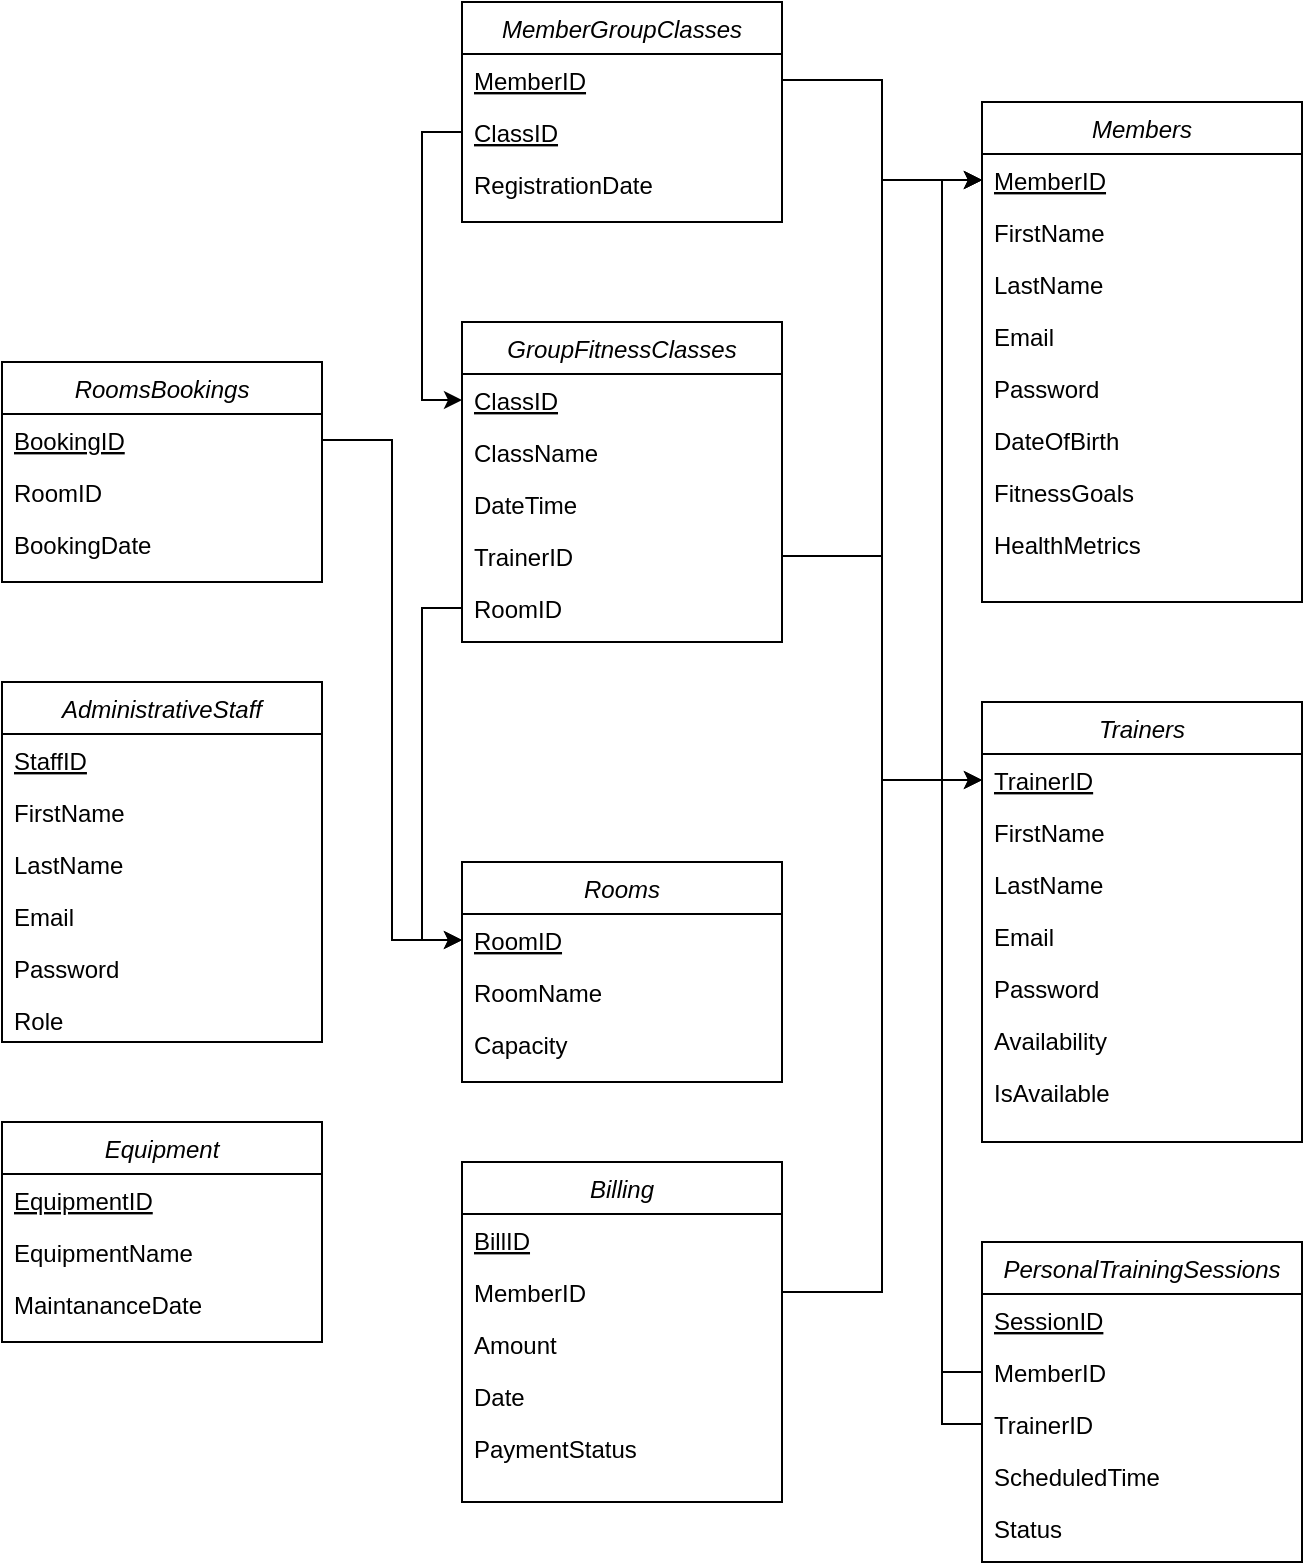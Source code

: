 <mxfile version="24.2.2" type="device">
  <diagram id="C5RBs43oDa-KdzZeNtuy" name="Page-1">
    <mxGraphModel dx="1494" dy="1016" grid="1" gridSize="10" guides="1" tooltips="1" connect="1" arrows="1" fold="1" page="1" pageScale="1" pageWidth="1654" pageHeight="1169" math="0" shadow="0">
      <root>
        <mxCell id="WIyWlLk6GJQsqaUBKTNV-0" />
        <mxCell id="WIyWlLk6GJQsqaUBKTNV-1" parent="WIyWlLk6GJQsqaUBKTNV-0" />
        <mxCell id="gN3BgkmkOlYJPfgMSFkU-0" value="Rooms" style="swimlane;fontStyle=2;align=center;verticalAlign=top;childLayout=stackLayout;horizontal=1;startSize=26;horizontalStack=0;resizeParent=1;resizeLast=0;collapsible=1;marginBottom=0;rounded=0;shadow=0;strokeWidth=1;" vertex="1" parent="WIyWlLk6GJQsqaUBKTNV-1">
          <mxGeometry x="500" y="480" width="160" height="110" as="geometry">
            <mxRectangle x="230" y="140" width="160" height="26" as="alternateBounds" />
          </mxGeometry>
        </mxCell>
        <mxCell id="gN3BgkmkOlYJPfgMSFkU-1" value="RoomID" style="text;align=left;verticalAlign=top;spacingLeft=4;spacingRight=4;overflow=hidden;rotatable=0;points=[[0,0.5],[1,0.5]];portConstraint=eastwest;fontStyle=4" vertex="1" parent="gN3BgkmkOlYJPfgMSFkU-0">
          <mxGeometry y="26" width="160" height="26" as="geometry" />
        </mxCell>
        <mxCell id="gN3BgkmkOlYJPfgMSFkU-2" value="RoomName" style="text;align=left;verticalAlign=top;spacingLeft=4;spacingRight=4;overflow=hidden;rotatable=0;points=[[0,0.5],[1,0.5]];portConstraint=eastwest;rounded=0;shadow=0;html=0;" vertex="1" parent="gN3BgkmkOlYJPfgMSFkU-0">
          <mxGeometry y="52" width="160" height="26" as="geometry" />
        </mxCell>
        <mxCell id="gN3BgkmkOlYJPfgMSFkU-3" value="Capacity" style="text;align=left;verticalAlign=top;spacingLeft=4;spacingRight=4;overflow=hidden;rotatable=0;points=[[0,0.5],[1,0.5]];portConstraint=eastwest;rounded=0;shadow=0;html=0;" vertex="1" parent="gN3BgkmkOlYJPfgMSFkU-0">
          <mxGeometry y="78" width="160" height="26" as="geometry" />
        </mxCell>
        <mxCell id="gN3BgkmkOlYJPfgMSFkU-4" value="Members" style="swimlane;fontStyle=2;align=center;verticalAlign=top;childLayout=stackLayout;horizontal=1;startSize=26;horizontalStack=0;resizeParent=1;resizeLast=0;collapsible=1;marginBottom=0;rounded=0;shadow=0;strokeWidth=1;" vertex="1" parent="WIyWlLk6GJQsqaUBKTNV-1">
          <mxGeometry x="760" y="100" width="160" height="250" as="geometry">
            <mxRectangle x="230" y="140" width="160" height="26" as="alternateBounds" />
          </mxGeometry>
        </mxCell>
        <mxCell id="gN3BgkmkOlYJPfgMSFkU-5" value="MemberID" style="text;align=left;verticalAlign=top;spacingLeft=4;spacingRight=4;overflow=hidden;rotatable=0;points=[[0,0.5],[1,0.5]];portConstraint=eastwest;fontStyle=4" vertex="1" parent="gN3BgkmkOlYJPfgMSFkU-4">
          <mxGeometry y="26" width="160" height="26" as="geometry" />
        </mxCell>
        <mxCell id="gN3BgkmkOlYJPfgMSFkU-6" value="FirstName" style="text;align=left;verticalAlign=top;spacingLeft=4;spacingRight=4;overflow=hidden;rotatable=0;points=[[0,0.5],[1,0.5]];portConstraint=eastwest;rounded=0;shadow=0;html=0;" vertex="1" parent="gN3BgkmkOlYJPfgMSFkU-4">
          <mxGeometry y="52" width="160" height="26" as="geometry" />
        </mxCell>
        <mxCell id="gN3BgkmkOlYJPfgMSFkU-7" value="LastName" style="text;align=left;verticalAlign=top;spacingLeft=4;spacingRight=4;overflow=hidden;rotatable=0;points=[[0,0.5],[1,0.5]];portConstraint=eastwest;rounded=0;shadow=0;html=0;" vertex="1" parent="gN3BgkmkOlYJPfgMSFkU-4">
          <mxGeometry y="78" width="160" height="26" as="geometry" />
        </mxCell>
        <mxCell id="gN3BgkmkOlYJPfgMSFkU-8" value="Email" style="text;align=left;verticalAlign=top;spacingLeft=4;spacingRight=4;overflow=hidden;rotatable=0;points=[[0,0.5],[1,0.5]];portConstraint=eastwest;rounded=0;shadow=0;html=0;" vertex="1" parent="gN3BgkmkOlYJPfgMSFkU-4">
          <mxGeometry y="104" width="160" height="26" as="geometry" />
        </mxCell>
        <mxCell id="gN3BgkmkOlYJPfgMSFkU-9" value="Password" style="text;align=left;verticalAlign=top;spacingLeft=4;spacingRight=4;overflow=hidden;rotatable=0;points=[[0,0.5],[1,0.5]];portConstraint=eastwest;rounded=0;shadow=0;html=0;" vertex="1" parent="gN3BgkmkOlYJPfgMSFkU-4">
          <mxGeometry y="130" width="160" height="26" as="geometry" />
        </mxCell>
        <mxCell id="gN3BgkmkOlYJPfgMSFkU-10" value="DateOfBirth&#xa;" style="text;align=left;verticalAlign=top;spacingLeft=4;spacingRight=4;overflow=hidden;rotatable=0;points=[[0,0.5],[1,0.5]];portConstraint=eastwest;rounded=0;shadow=0;html=0;" vertex="1" parent="gN3BgkmkOlYJPfgMSFkU-4">
          <mxGeometry y="156" width="160" height="26" as="geometry" />
        </mxCell>
        <mxCell id="gN3BgkmkOlYJPfgMSFkU-11" value="FitnessGoals" style="text;align=left;verticalAlign=top;spacingLeft=4;spacingRight=4;overflow=hidden;rotatable=0;points=[[0,0.5],[1,0.5]];portConstraint=eastwest;rounded=0;shadow=0;html=0;" vertex="1" parent="gN3BgkmkOlYJPfgMSFkU-4">
          <mxGeometry y="182" width="160" height="26" as="geometry" />
        </mxCell>
        <mxCell id="gN3BgkmkOlYJPfgMSFkU-12" value="HealthMetrics" style="text;align=left;verticalAlign=top;spacingLeft=4;spacingRight=4;overflow=hidden;rotatable=0;points=[[0,0.5],[1,0.5]];portConstraint=eastwest;rounded=0;shadow=0;html=0;" vertex="1" parent="gN3BgkmkOlYJPfgMSFkU-4">
          <mxGeometry y="208" width="160" height="26" as="geometry" />
        </mxCell>
        <mxCell id="gN3BgkmkOlYJPfgMSFkU-13" value="Trainers" style="swimlane;fontStyle=2;align=center;verticalAlign=top;childLayout=stackLayout;horizontal=1;startSize=26;horizontalStack=0;resizeParent=1;resizeLast=0;collapsible=1;marginBottom=0;rounded=0;shadow=0;strokeWidth=1;" vertex="1" parent="WIyWlLk6GJQsqaUBKTNV-1">
          <mxGeometry x="760" y="400" width="160" height="220" as="geometry">
            <mxRectangle x="230" y="140" width="160" height="26" as="alternateBounds" />
          </mxGeometry>
        </mxCell>
        <mxCell id="gN3BgkmkOlYJPfgMSFkU-14" value="TrainerID" style="text;align=left;verticalAlign=top;spacingLeft=4;spacingRight=4;overflow=hidden;rotatable=0;points=[[0,0.5],[1,0.5]];portConstraint=eastwest;fontStyle=4" vertex="1" parent="gN3BgkmkOlYJPfgMSFkU-13">
          <mxGeometry y="26" width="160" height="26" as="geometry" />
        </mxCell>
        <mxCell id="gN3BgkmkOlYJPfgMSFkU-15" value="FirstName" style="text;align=left;verticalAlign=top;spacingLeft=4;spacingRight=4;overflow=hidden;rotatable=0;points=[[0,0.5],[1,0.5]];portConstraint=eastwest;rounded=0;shadow=0;html=0;fontStyle=0" vertex="1" parent="gN3BgkmkOlYJPfgMSFkU-13">
          <mxGeometry y="52" width="160" height="26" as="geometry" />
        </mxCell>
        <mxCell id="gN3BgkmkOlYJPfgMSFkU-16" value="LastName" style="text;align=left;verticalAlign=top;spacingLeft=4;spacingRight=4;overflow=hidden;rotatable=0;points=[[0,0.5],[1,0.5]];portConstraint=eastwest;rounded=0;shadow=0;html=0;" vertex="1" parent="gN3BgkmkOlYJPfgMSFkU-13">
          <mxGeometry y="78" width="160" height="26" as="geometry" />
        </mxCell>
        <mxCell id="gN3BgkmkOlYJPfgMSFkU-17" value="Email" style="text;align=left;verticalAlign=top;spacingLeft=4;spacingRight=4;overflow=hidden;rotatable=0;points=[[0,0.5],[1,0.5]];portConstraint=eastwest;rounded=0;shadow=0;html=0;" vertex="1" parent="gN3BgkmkOlYJPfgMSFkU-13">
          <mxGeometry y="104" width="160" height="26" as="geometry" />
        </mxCell>
        <mxCell id="gN3BgkmkOlYJPfgMSFkU-18" value="Password" style="text;align=left;verticalAlign=top;spacingLeft=4;spacingRight=4;overflow=hidden;rotatable=0;points=[[0,0.5],[1,0.5]];portConstraint=eastwest;rounded=0;shadow=0;html=0;" vertex="1" parent="gN3BgkmkOlYJPfgMSFkU-13">
          <mxGeometry y="130" width="160" height="26" as="geometry" />
        </mxCell>
        <mxCell id="gN3BgkmkOlYJPfgMSFkU-19" value="Availability" style="text;align=left;verticalAlign=top;spacingLeft=4;spacingRight=4;overflow=hidden;rotatable=0;points=[[0,0.5],[1,0.5]];portConstraint=eastwest;rounded=0;shadow=0;html=0;" vertex="1" parent="gN3BgkmkOlYJPfgMSFkU-13">
          <mxGeometry y="156" width="160" height="26" as="geometry" />
        </mxCell>
        <mxCell id="gN3BgkmkOlYJPfgMSFkU-20" value="IsAvailable" style="text;align=left;verticalAlign=top;spacingLeft=4;spacingRight=4;overflow=hidden;rotatable=0;points=[[0,0.5],[1,0.5]];portConstraint=eastwest;rounded=0;shadow=0;html=0;" vertex="1" parent="gN3BgkmkOlYJPfgMSFkU-13">
          <mxGeometry y="182" width="160" height="26" as="geometry" />
        </mxCell>
        <mxCell id="gN3BgkmkOlYJPfgMSFkU-21" value="Equipment" style="swimlane;fontStyle=2;align=center;verticalAlign=top;childLayout=stackLayout;horizontal=1;startSize=26;horizontalStack=0;resizeParent=1;resizeLast=0;collapsible=1;marginBottom=0;rounded=0;shadow=0;strokeWidth=1;" vertex="1" parent="WIyWlLk6GJQsqaUBKTNV-1">
          <mxGeometry x="270" y="610" width="160" height="110" as="geometry">
            <mxRectangle x="230" y="140" width="160" height="26" as="alternateBounds" />
          </mxGeometry>
        </mxCell>
        <mxCell id="gN3BgkmkOlYJPfgMSFkU-22" value="EquipmentID" style="text;align=left;verticalAlign=top;spacingLeft=4;spacingRight=4;overflow=hidden;rotatable=0;points=[[0,0.5],[1,0.5]];portConstraint=eastwest;fontStyle=4" vertex="1" parent="gN3BgkmkOlYJPfgMSFkU-21">
          <mxGeometry y="26" width="160" height="26" as="geometry" />
        </mxCell>
        <mxCell id="gN3BgkmkOlYJPfgMSFkU-23" value="EquipmentName" style="text;align=left;verticalAlign=top;spacingLeft=4;spacingRight=4;overflow=hidden;rotatable=0;points=[[0,0.5],[1,0.5]];portConstraint=eastwest;rounded=0;shadow=0;html=0;" vertex="1" parent="gN3BgkmkOlYJPfgMSFkU-21">
          <mxGeometry y="52" width="160" height="26" as="geometry" />
        </mxCell>
        <mxCell id="gN3BgkmkOlYJPfgMSFkU-24" value="MaintananceDate" style="text;align=left;verticalAlign=top;spacingLeft=4;spacingRight=4;overflow=hidden;rotatable=0;points=[[0,0.5],[1,0.5]];portConstraint=eastwest;rounded=0;shadow=0;html=0;" vertex="1" parent="gN3BgkmkOlYJPfgMSFkU-21">
          <mxGeometry y="78" width="160" height="26" as="geometry" />
        </mxCell>
        <mxCell id="gN3BgkmkOlYJPfgMSFkU-25" value="AdministrativeStaff" style="swimlane;fontStyle=2;align=center;verticalAlign=top;childLayout=stackLayout;horizontal=1;startSize=26;horizontalStack=0;resizeParent=1;resizeLast=0;collapsible=1;marginBottom=0;rounded=0;shadow=0;strokeWidth=1;" vertex="1" parent="WIyWlLk6GJQsqaUBKTNV-1">
          <mxGeometry x="270" y="390" width="160" height="180" as="geometry">
            <mxRectangle x="230" y="140" width="160" height="26" as="alternateBounds" />
          </mxGeometry>
        </mxCell>
        <mxCell id="gN3BgkmkOlYJPfgMSFkU-26" value="StaffID" style="text;align=left;verticalAlign=top;spacingLeft=4;spacingRight=4;overflow=hidden;rotatable=0;points=[[0,0.5],[1,0.5]];portConstraint=eastwest;fontStyle=4" vertex="1" parent="gN3BgkmkOlYJPfgMSFkU-25">
          <mxGeometry y="26" width="160" height="26" as="geometry" />
        </mxCell>
        <mxCell id="gN3BgkmkOlYJPfgMSFkU-27" value="FirstName" style="text;align=left;verticalAlign=top;spacingLeft=4;spacingRight=4;overflow=hidden;rotatable=0;points=[[0,0.5],[1,0.5]];portConstraint=eastwest;rounded=0;shadow=0;html=0;" vertex="1" parent="gN3BgkmkOlYJPfgMSFkU-25">
          <mxGeometry y="52" width="160" height="26" as="geometry" />
        </mxCell>
        <mxCell id="gN3BgkmkOlYJPfgMSFkU-28" value="LastName" style="text;align=left;verticalAlign=top;spacingLeft=4;spacingRight=4;overflow=hidden;rotatable=0;points=[[0,0.5],[1,0.5]];portConstraint=eastwest;rounded=0;shadow=0;html=0;" vertex="1" parent="gN3BgkmkOlYJPfgMSFkU-25">
          <mxGeometry y="78" width="160" height="26" as="geometry" />
        </mxCell>
        <mxCell id="gN3BgkmkOlYJPfgMSFkU-29" value="Email" style="text;align=left;verticalAlign=top;spacingLeft=4;spacingRight=4;overflow=hidden;rotatable=0;points=[[0,0.5],[1,0.5]];portConstraint=eastwest;rounded=0;shadow=0;html=0;" vertex="1" parent="gN3BgkmkOlYJPfgMSFkU-25">
          <mxGeometry y="104" width="160" height="26" as="geometry" />
        </mxCell>
        <mxCell id="gN3BgkmkOlYJPfgMSFkU-30" value="Password" style="text;align=left;verticalAlign=top;spacingLeft=4;spacingRight=4;overflow=hidden;rotatable=0;points=[[0,0.5],[1,0.5]];portConstraint=eastwest;rounded=0;shadow=0;html=0;" vertex="1" parent="gN3BgkmkOlYJPfgMSFkU-25">
          <mxGeometry y="130" width="160" height="26" as="geometry" />
        </mxCell>
        <mxCell id="gN3BgkmkOlYJPfgMSFkU-31" value="Role" style="text;align=left;verticalAlign=top;spacingLeft=4;spacingRight=4;overflow=hidden;rotatable=0;points=[[0,0.5],[1,0.5]];portConstraint=eastwest;rounded=0;shadow=0;html=0;" vertex="1" parent="gN3BgkmkOlYJPfgMSFkU-25">
          <mxGeometry y="156" width="160" height="24" as="geometry" />
        </mxCell>
        <mxCell id="gN3BgkmkOlYJPfgMSFkU-32" value="PersonalTrainingSessions" style="swimlane;fontStyle=2;align=center;verticalAlign=top;childLayout=stackLayout;horizontal=1;startSize=26;horizontalStack=0;resizeParent=1;resizeLast=0;collapsible=1;marginBottom=0;rounded=0;shadow=0;strokeWidth=1;" vertex="1" parent="WIyWlLk6GJQsqaUBKTNV-1">
          <mxGeometry x="760" y="670" width="160" height="160" as="geometry">
            <mxRectangle x="230" y="140" width="160" height="26" as="alternateBounds" />
          </mxGeometry>
        </mxCell>
        <mxCell id="gN3BgkmkOlYJPfgMSFkU-33" value="SessionID" style="text;align=left;verticalAlign=top;spacingLeft=4;spacingRight=4;overflow=hidden;rotatable=0;points=[[0,0.5],[1,0.5]];portConstraint=eastwest;fontStyle=4" vertex="1" parent="gN3BgkmkOlYJPfgMSFkU-32">
          <mxGeometry y="26" width="160" height="26" as="geometry" />
        </mxCell>
        <mxCell id="gN3BgkmkOlYJPfgMSFkU-34" value="MemberID" style="text;align=left;verticalAlign=top;spacingLeft=4;spacingRight=4;overflow=hidden;rotatable=0;points=[[0,0.5],[1,0.5]];portConstraint=eastwest;rounded=0;shadow=0;html=0;" vertex="1" parent="gN3BgkmkOlYJPfgMSFkU-32">
          <mxGeometry y="52" width="160" height="26" as="geometry" />
        </mxCell>
        <mxCell id="gN3BgkmkOlYJPfgMSFkU-35" value="TrainerID" style="text;align=left;verticalAlign=top;spacingLeft=4;spacingRight=4;overflow=hidden;rotatable=0;points=[[0,0.5],[1,0.5]];portConstraint=eastwest;rounded=0;shadow=0;html=0;" vertex="1" parent="gN3BgkmkOlYJPfgMSFkU-32">
          <mxGeometry y="78" width="160" height="26" as="geometry" />
        </mxCell>
        <mxCell id="gN3BgkmkOlYJPfgMSFkU-36" value="ScheduledTime" style="text;align=left;verticalAlign=top;spacingLeft=4;spacingRight=4;overflow=hidden;rotatable=0;points=[[0,0.5],[1,0.5]];portConstraint=eastwest;rounded=0;shadow=0;html=0;" vertex="1" parent="gN3BgkmkOlYJPfgMSFkU-32">
          <mxGeometry y="104" width="160" height="26" as="geometry" />
        </mxCell>
        <mxCell id="gN3BgkmkOlYJPfgMSFkU-39" value="Status" style="text;align=left;verticalAlign=top;spacingLeft=4;spacingRight=4;overflow=hidden;rotatable=0;points=[[0,0.5],[1,0.5]];portConstraint=eastwest;rounded=0;shadow=0;html=0;" vertex="1" parent="gN3BgkmkOlYJPfgMSFkU-32">
          <mxGeometry y="130" width="160" height="26" as="geometry" />
        </mxCell>
        <mxCell id="gN3BgkmkOlYJPfgMSFkU-40" value="GroupFitnessClasses" style="swimlane;fontStyle=2;align=center;verticalAlign=top;childLayout=stackLayout;horizontal=1;startSize=26;horizontalStack=0;resizeParent=1;resizeLast=0;collapsible=1;marginBottom=0;rounded=0;shadow=0;strokeWidth=1;" vertex="1" parent="WIyWlLk6GJQsqaUBKTNV-1">
          <mxGeometry x="500" y="210" width="160" height="160" as="geometry">
            <mxRectangle x="230" y="140" width="160" height="26" as="alternateBounds" />
          </mxGeometry>
        </mxCell>
        <mxCell id="gN3BgkmkOlYJPfgMSFkU-41" value="ClassID" style="text;align=left;verticalAlign=top;spacingLeft=4;spacingRight=4;overflow=hidden;rotatable=0;points=[[0,0.5],[1,0.5]];portConstraint=eastwest;fontStyle=4" vertex="1" parent="gN3BgkmkOlYJPfgMSFkU-40">
          <mxGeometry y="26" width="160" height="26" as="geometry" />
        </mxCell>
        <mxCell id="gN3BgkmkOlYJPfgMSFkU-42" value="ClassName" style="text;align=left;verticalAlign=top;spacingLeft=4;spacingRight=4;overflow=hidden;rotatable=0;points=[[0,0.5],[1,0.5]];portConstraint=eastwest;rounded=0;shadow=0;html=0;" vertex="1" parent="gN3BgkmkOlYJPfgMSFkU-40">
          <mxGeometry y="52" width="160" height="26" as="geometry" />
        </mxCell>
        <mxCell id="gN3BgkmkOlYJPfgMSFkU-43" value="DateTime" style="text;align=left;verticalAlign=top;spacingLeft=4;spacingRight=4;overflow=hidden;rotatable=0;points=[[0,0.5],[1,0.5]];portConstraint=eastwest;rounded=0;shadow=0;html=0;" vertex="1" parent="gN3BgkmkOlYJPfgMSFkU-40">
          <mxGeometry y="78" width="160" height="26" as="geometry" />
        </mxCell>
        <mxCell id="gN3BgkmkOlYJPfgMSFkU-44" value="TrainerID" style="text;align=left;verticalAlign=top;spacingLeft=4;spacingRight=4;overflow=hidden;rotatable=0;points=[[0,0.5],[1,0.5]];portConstraint=eastwest;rounded=0;shadow=0;html=0;" vertex="1" parent="gN3BgkmkOlYJPfgMSFkU-40">
          <mxGeometry y="104" width="160" height="26" as="geometry" />
        </mxCell>
        <mxCell id="gN3BgkmkOlYJPfgMSFkU-45" value="RoomID" style="text;align=left;verticalAlign=top;spacingLeft=4;spacingRight=4;overflow=hidden;rotatable=0;points=[[0,0.5],[1,0.5]];portConstraint=eastwest;rounded=0;shadow=0;html=0;" vertex="1" parent="gN3BgkmkOlYJPfgMSFkU-40">
          <mxGeometry y="130" width="160" height="26" as="geometry" />
        </mxCell>
        <mxCell id="gN3BgkmkOlYJPfgMSFkU-46" value="Billing" style="swimlane;fontStyle=2;align=center;verticalAlign=top;childLayout=stackLayout;horizontal=1;startSize=26;horizontalStack=0;resizeParent=1;resizeLast=0;collapsible=1;marginBottom=0;rounded=0;shadow=0;strokeWidth=1;" vertex="1" parent="WIyWlLk6GJQsqaUBKTNV-1">
          <mxGeometry x="500" y="630" width="160" height="170" as="geometry">
            <mxRectangle x="230" y="140" width="160" height="26" as="alternateBounds" />
          </mxGeometry>
        </mxCell>
        <mxCell id="gN3BgkmkOlYJPfgMSFkU-47" value="BillID" style="text;align=left;verticalAlign=top;spacingLeft=4;spacingRight=4;overflow=hidden;rotatable=0;points=[[0,0.5],[1,0.5]];portConstraint=eastwest;fontStyle=4" vertex="1" parent="gN3BgkmkOlYJPfgMSFkU-46">
          <mxGeometry y="26" width="160" height="26" as="geometry" />
        </mxCell>
        <mxCell id="gN3BgkmkOlYJPfgMSFkU-48" value="MemberID" style="text;align=left;verticalAlign=top;spacingLeft=4;spacingRight=4;overflow=hidden;rotatable=0;points=[[0,0.5],[1,0.5]];portConstraint=eastwest;rounded=0;shadow=0;html=0;" vertex="1" parent="gN3BgkmkOlYJPfgMSFkU-46">
          <mxGeometry y="52" width="160" height="26" as="geometry" />
        </mxCell>
        <mxCell id="gN3BgkmkOlYJPfgMSFkU-49" value="Amount" style="text;align=left;verticalAlign=top;spacingLeft=4;spacingRight=4;overflow=hidden;rotatable=0;points=[[0,0.5],[1,0.5]];portConstraint=eastwest;rounded=0;shadow=0;html=0;" vertex="1" parent="gN3BgkmkOlYJPfgMSFkU-46">
          <mxGeometry y="78" width="160" height="26" as="geometry" />
        </mxCell>
        <mxCell id="gN3BgkmkOlYJPfgMSFkU-50" value="Date" style="text;align=left;verticalAlign=top;spacingLeft=4;spacingRight=4;overflow=hidden;rotatable=0;points=[[0,0.5],[1,0.5]];portConstraint=eastwest;rounded=0;shadow=0;html=0;" vertex="1" parent="gN3BgkmkOlYJPfgMSFkU-46">
          <mxGeometry y="104" width="160" height="26" as="geometry" />
        </mxCell>
        <mxCell id="gN3BgkmkOlYJPfgMSFkU-51" value="PaymentStatus" style="text;align=left;verticalAlign=top;spacingLeft=4;spacingRight=4;overflow=hidden;rotatable=0;points=[[0,0.5],[1,0.5]];portConstraint=eastwest;rounded=0;shadow=0;html=0;" vertex="1" parent="gN3BgkmkOlYJPfgMSFkU-46">
          <mxGeometry y="130" width="160" height="26" as="geometry" />
        </mxCell>
        <mxCell id="gN3BgkmkOlYJPfgMSFkU-54" style="edgeStyle=orthogonalEdgeStyle;rounded=0;orthogonalLoop=1;jettySize=auto;html=1;entryX=0;entryY=0.5;entryDx=0;entryDy=0;" edge="1" parent="WIyWlLk6GJQsqaUBKTNV-1" source="gN3BgkmkOlYJPfgMSFkU-34" target="gN3BgkmkOlYJPfgMSFkU-5">
          <mxGeometry relative="1" as="geometry" />
        </mxCell>
        <mxCell id="gN3BgkmkOlYJPfgMSFkU-55" style="edgeStyle=orthogonalEdgeStyle;rounded=0;orthogonalLoop=1;jettySize=auto;html=1;entryX=0;entryY=0.5;entryDx=0;entryDy=0;" edge="1" parent="WIyWlLk6GJQsqaUBKTNV-1" source="gN3BgkmkOlYJPfgMSFkU-35" target="gN3BgkmkOlYJPfgMSFkU-14">
          <mxGeometry relative="1" as="geometry" />
        </mxCell>
        <mxCell id="gN3BgkmkOlYJPfgMSFkU-59" style="edgeStyle=orthogonalEdgeStyle;rounded=0;orthogonalLoop=1;jettySize=auto;html=1;entryX=0;entryY=0.5;entryDx=0;entryDy=0;" edge="1" parent="WIyWlLk6GJQsqaUBKTNV-1" source="gN3BgkmkOlYJPfgMSFkU-44" target="gN3BgkmkOlYJPfgMSFkU-14">
          <mxGeometry relative="1" as="geometry" />
        </mxCell>
        <mxCell id="gN3BgkmkOlYJPfgMSFkU-60" style="edgeStyle=orthogonalEdgeStyle;rounded=0;orthogonalLoop=1;jettySize=auto;html=1;entryX=0;entryY=0.5;entryDx=0;entryDy=0;" edge="1" parent="WIyWlLk6GJQsqaUBKTNV-1" source="gN3BgkmkOlYJPfgMSFkU-45" target="gN3BgkmkOlYJPfgMSFkU-1">
          <mxGeometry relative="1" as="geometry" />
        </mxCell>
        <mxCell id="gN3BgkmkOlYJPfgMSFkU-61" value="MemberGroupClasses" style="swimlane;fontStyle=2;align=center;verticalAlign=top;childLayout=stackLayout;horizontal=1;startSize=26;horizontalStack=0;resizeParent=1;resizeLast=0;collapsible=1;marginBottom=0;rounded=0;shadow=0;strokeWidth=1;" vertex="1" parent="WIyWlLk6GJQsqaUBKTNV-1">
          <mxGeometry x="500" y="50" width="160" height="110" as="geometry">
            <mxRectangle x="230" y="140" width="160" height="26" as="alternateBounds" />
          </mxGeometry>
        </mxCell>
        <mxCell id="gN3BgkmkOlYJPfgMSFkU-62" value="MemberID" style="text;align=left;verticalAlign=top;spacingLeft=4;spacingRight=4;overflow=hidden;rotatable=0;points=[[0,0.5],[1,0.5]];portConstraint=eastwest;fontStyle=4" vertex="1" parent="gN3BgkmkOlYJPfgMSFkU-61">
          <mxGeometry y="26" width="160" height="26" as="geometry" />
        </mxCell>
        <mxCell id="gN3BgkmkOlYJPfgMSFkU-63" value="ClassID" style="text;align=left;verticalAlign=top;spacingLeft=4;spacingRight=4;overflow=hidden;rotatable=0;points=[[0,0.5],[1,0.5]];portConstraint=eastwest;rounded=0;shadow=0;html=0;fontStyle=4" vertex="1" parent="gN3BgkmkOlYJPfgMSFkU-61">
          <mxGeometry y="52" width="160" height="26" as="geometry" />
        </mxCell>
        <mxCell id="gN3BgkmkOlYJPfgMSFkU-64" value="RegistrationDate" style="text;align=left;verticalAlign=top;spacingLeft=4;spacingRight=4;overflow=hidden;rotatable=0;points=[[0,0.5],[1,0.5]];portConstraint=eastwest;rounded=0;shadow=0;html=0;" vertex="1" parent="gN3BgkmkOlYJPfgMSFkU-61">
          <mxGeometry y="78" width="160" height="26" as="geometry" />
        </mxCell>
        <mxCell id="gN3BgkmkOlYJPfgMSFkU-67" style="edgeStyle=orthogonalEdgeStyle;rounded=0;orthogonalLoop=1;jettySize=auto;html=1;entryX=0;entryY=0.5;entryDx=0;entryDy=0;" edge="1" parent="WIyWlLk6GJQsqaUBKTNV-1" source="gN3BgkmkOlYJPfgMSFkU-62" target="gN3BgkmkOlYJPfgMSFkU-5">
          <mxGeometry relative="1" as="geometry" />
        </mxCell>
        <mxCell id="gN3BgkmkOlYJPfgMSFkU-68" style="edgeStyle=orthogonalEdgeStyle;rounded=0;orthogonalLoop=1;jettySize=auto;html=1;entryX=0;entryY=0.5;entryDx=0;entryDy=0;" edge="1" parent="WIyWlLk6GJQsqaUBKTNV-1" source="gN3BgkmkOlYJPfgMSFkU-63" target="gN3BgkmkOlYJPfgMSFkU-41">
          <mxGeometry relative="1" as="geometry" />
        </mxCell>
        <mxCell id="gN3BgkmkOlYJPfgMSFkU-69" style="edgeStyle=orthogonalEdgeStyle;rounded=0;orthogonalLoop=1;jettySize=auto;html=1;entryX=0;entryY=0.5;entryDx=0;entryDy=0;" edge="1" parent="WIyWlLk6GJQsqaUBKTNV-1" source="gN3BgkmkOlYJPfgMSFkU-48" target="gN3BgkmkOlYJPfgMSFkU-5">
          <mxGeometry relative="1" as="geometry" />
        </mxCell>
        <mxCell id="gN3BgkmkOlYJPfgMSFkU-70" value="RoomsBookings" style="swimlane;fontStyle=2;align=center;verticalAlign=top;childLayout=stackLayout;horizontal=1;startSize=26;horizontalStack=0;resizeParent=1;resizeLast=0;collapsible=1;marginBottom=0;rounded=0;shadow=0;strokeWidth=1;" vertex="1" parent="WIyWlLk6GJQsqaUBKTNV-1">
          <mxGeometry x="270" y="230" width="160" height="110" as="geometry">
            <mxRectangle x="230" y="140" width="160" height="26" as="alternateBounds" />
          </mxGeometry>
        </mxCell>
        <mxCell id="gN3BgkmkOlYJPfgMSFkU-71" value="BookingID" style="text;align=left;verticalAlign=top;spacingLeft=4;spacingRight=4;overflow=hidden;rotatable=0;points=[[0,0.5],[1,0.5]];portConstraint=eastwest;fontStyle=4" vertex="1" parent="gN3BgkmkOlYJPfgMSFkU-70">
          <mxGeometry y="26" width="160" height="26" as="geometry" />
        </mxCell>
        <mxCell id="gN3BgkmkOlYJPfgMSFkU-72" value="RoomID" style="text;align=left;verticalAlign=top;spacingLeft=4;spacingRight=4;overflow=hidden;rotatable=0;points=[[0,0.5],[1,0.5]];portConstraint=eastwest;rounded=0;shadow=0;html=0;" vertex="1" parent="gN3BgkmkOlYJPfgMSFkU-70">
          <mxGeometry y="52" width="160" height="26" as="geometry" />
        </mxCell>
        <mxCell id="gN3BgkmkOlYJPfgMSFkU-73" value="BookingDate" style="text;align=left;verticalAlign=top;spacingLeft=4;spacingRight=4;overflow=hidden;rotatable=0;points=[[0,0.5],[1,0.5]];portConstraint=eastwest;rounded=0;shadow=0;html=0;" vertex="1" parent="gN3BgkmkOlYJPfgMSFkU-70">
          <mxGeometry y="78" width="160" height="26" as="geometry" />
        </mxCell>
        <mxCell id="gN3BgkmkOlYJPfgMSFkU-74" style="edgeStyle=orthogonalEdgeStyle;rounded=0;orthogonalLoop=1;jettySize=auto;html=1;entryX=0;entryY=0.5;entryDx=0;entryDy=0;" edge="1" parent="WIyWlLk6GJQsqaUBKTNV-1" source="gN3BgkmkOlYJPfgMSFkU-71" target="gN3BgkmkOlYJPfgMSFkU-1">
          <mxGeometry relative="1" as="geometry" />
        </mxCell>
      </root>
    </mxGraphModel>
  </diagram>
</mxfile>

